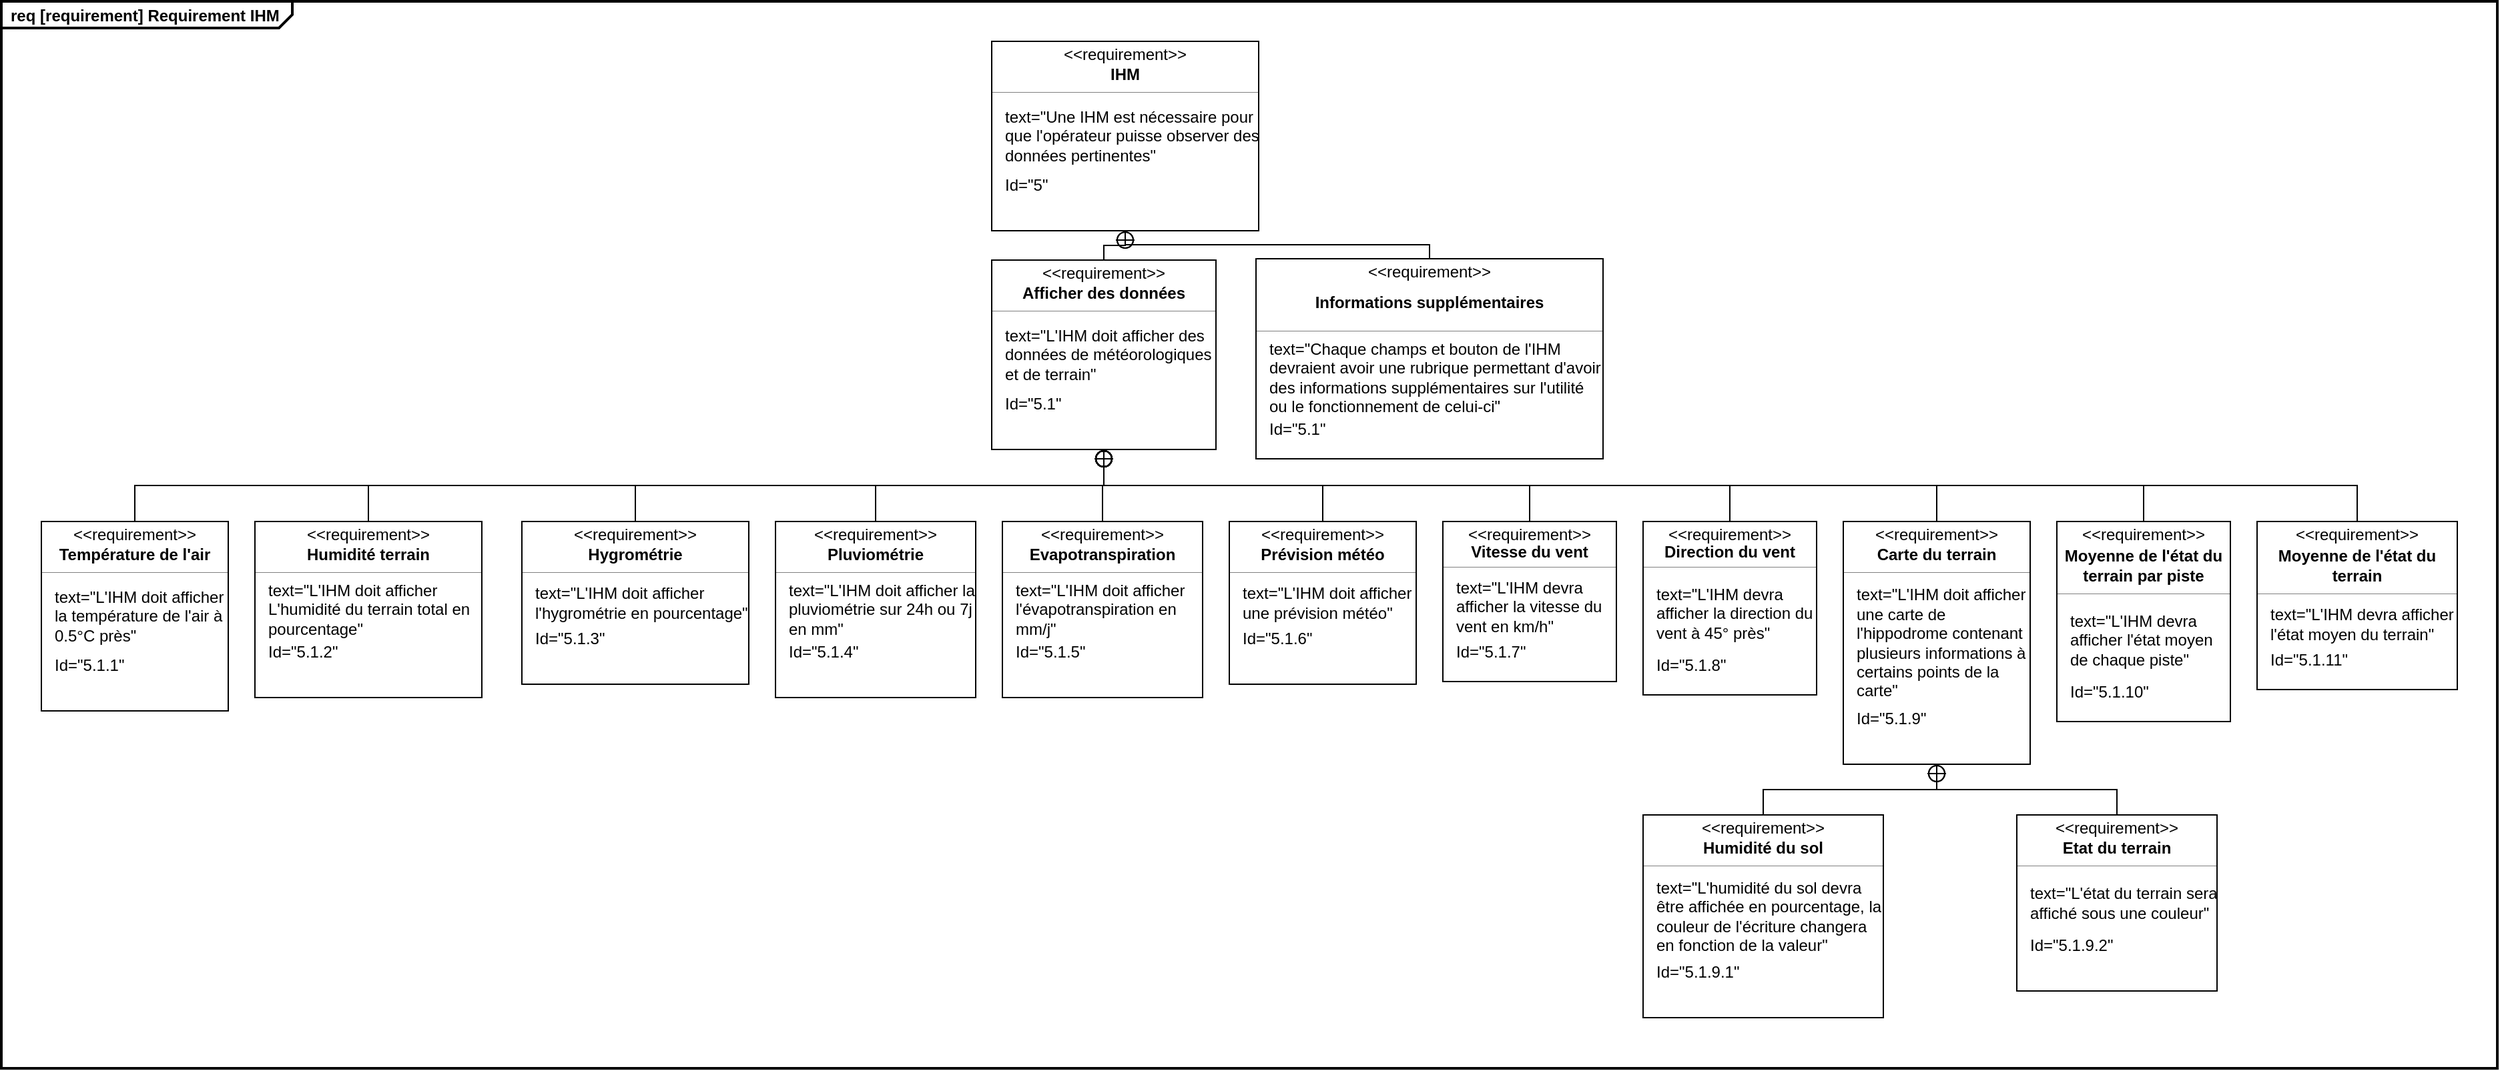 <mxfile version="26.0.16">
  <diagram name="Page-1" id="i5tifkxqL2qFLtLCvqDo">
    <mxGraphModel dx="3121" dy="1020" grid="1" gridSize="10" guides="1" tooltips="1" connect="1" arrows="1" fold="1" page="1" pageScale="1" pageWidth="827" pageHeight="1169" math="0" shadow="0">
      <root>
        <mxCell id="0" />
        <mxCell id="1" parent="0" />
        <mxCell id="hqUX3ECjdQeUj9T4MXPY-1" value="&lt;p style=&quot;margin:0px;margin-top:4px;margin-left:7px;text-align:left;&quot;&gt;&lt;span&gt;req&lt;/span&gt;&amp;nbsp;[requirement] Requirement IHM&lt;/p&gt;" style="html=1;shape=mxgraph.sysml.package;overflow=fill;labelX=218.33;strokeWidth=2;align=center;fontStyle=1" parent="1" vertex="1">
          <mxGeometry x="-490" y="320" width="1870" height="800" as="geometry" />
        </mxCell>
        <mxCell id="hqUX3ECjdQeUj9T4MXPY-2" value="" style="fontStyle=1;align=center;verticalAlign=middle;childLayout=stackLayout;horizontal=1;horizontalStack=0;resizeParent=1;resizeParentMax=0;resizeLast=0;marginBottom=0;" parent="1" vertex="1">
          <mxGeometry x="252" y="350" width="200" height="142" as="geometry" />
        </mxCell>
        <mxCell id="hqUX3ECjdQeUj9T4MXPY-3" value="&amp;lt;&amp;lt;requirement&amp;gt;&amp;gt;" style="html=1;align=center;spacing=0;verticalAlign=middle;strokeColor=none;fillColor=none;whiteSpace=wrap;spacingTop=3;" parent="hqUX3ECjdQeUj9T4MXPY-2" vertex="1">
          <mxGeometry width="200" height="16" as="geometry" />
        </mxCell>
        <mxCell id="hqUX3ECjdQeUj9T4MXPY-4" value="IHM" style="html=1;align=center;spacing=0;verticalAlign=middle;strokeColor=none;fillColor=none;whiteSpace=wrap;fontStyle=1" parent="hqUX3ECjdQeUj9T4MXPY-2" vertex="1">
          <mxGeometry y="16" width="200" height="18" as="geometry" />
        </mxCell>
        <mxCell id="hqUX3ECjdQeUj9T4MXPY-5" value="" style="line;strokeWidth=0.25;fillColor=none;align=left;verticalAlign=middle;spacingTop=-1;spacingLeft=3;spacingRight=3;rotatable=0;labelPosition=right;points=[];portConstraint=eastwest;" parent="hqUX3ECjdQeUj9T4MXPY-2" vertex="1">
          <mxGeometry y="34" width="200" height="8" as="geometry" />
        </mxCell>
        <mxCell id="hqUX3ECjdQeUj9T4MXPY-6" value="text=&quot;Une IHM est nécessaire pour que l&#39;opérateur puisse observer des données pertinentes&quot;" style="html=1;align=left;spacing=0;verticalAlign=middle;strokeColor=none;fillColor=none;whiteSpace=wrap;spacingLeft=10;" parent="hqUX3ECjdQeUj9T4MXPY-2" vertex="1">
          <mxGeometry y="42" width="200" height="58" as="geometry" />
        </mxCell>
        <mxCell id="hqUX3ECjdQeUj9T4MXPY-7" value="Id=&quot;5&quot;" style="html=1;align=left;spacing=0;verticalAlign=middle;strokeColor=none;fillColor=none;whiteSpace=wrap;spacingLeft=10;" parent="hqUX3ECjdQeUj9T4MXPY-2" vertex="1">
          <mxGeometry y="100" width="200" height="16" as="geometry" />
        </mxCell>
        <mxCell id="hqUX3ECjdQeUj9T4MXPY-8" value="" style="html=1;align=center;spacing=0;verticalAlign=middle;strokeColor=none;fillColor=none;whiteSpace=wrap;" parent="hqUX3ECjdQeUj9T4MXPY-2" vertex="1">
          <mxGeometry y="116" width="200" height="26" as="geometry" />
        </mxCell>
        <mxCell id="hqUX3ECjdQeUj9T4MXPY-10" value="" style="fontStyle=1;align=center;verticalAlign=middle;childLayout=stackLayout;horizontal=1;horizontalStack=0;resizeParent=1;resizeParentMax=0;resizeLast=0;marginBottom=0;" parent="1" vertex="1">
          <mxGeometry x="252" y="514" width="168" height="142" as="geometry" />
        </mxCell>
        <mxCell id="hqUX3ECjdQeUj9T4MXPY-11" value="&amp;lt;&amp;lt;requirement&amp;gt;&amp;gt;" style="html=1;align=center;spacing=0;verticalAlign=middle;strokeColor=none;fillColor=none;whiteSpace=wrap;spacingTop=3;" parent="hqUX3ECjdQeUj9T4MXPY-10" vertex="1">
          <mxGeometry width="168" height="16" as="geometry" />
        </mxCell>
        <mxCell id="hqUX3ECjdQeUj9T4MXPY-12" value="Afficher des données" style="html=1;align=center;spacing=0;verticalAlign=middle;strokeColor=none;fillColor=none;whiteSpace=wrap;fontStyle=1" parent="hqUX3ECjdQeUj9T4MXPY-10" vertex="1">
          <mxGeometry y="16" width="168" height="18" as="geometry" />
        </mxCell>
        <mxCell id="hqUX3ECjdQeUj9T4MXPY-13" value="" style="line;strokeWidth=0.25;fillColor=none;align=left;verticalAlign=middle;spacingTop=-1;spacingLeft=3;spacingRight=3;rotatable=0;labelPosition=right;points=[];portConstraint=eastwest;" parent="hqUX3ECjdQeUj9T4MXPY-10" vertex="1">
          <mxGeometry y="34" width="168" height="8" as="geometry" />
        </mxCell>
        <mxCell id="hqUX3ECjdQeUj9T4MXPY-14" value="text=&quot;L&#39;IHM doit afficher des données de météorologiques et de terrain&quot;" style="html=1;align=left;spacing=0;verticalAlign=middle;strokeColor=none;fillColor=none;whiteSpace=wrap;spacingLeft=10;" parent="hqUX3ECjdQeUj9T4MXPY-10" vertex="1">
          <mxGeometry y="42" width="168" height="58" as="geometry" />
        </mxCell>
        <mxCell id="hqUX3ECjdQeUj9T4MXPY-15" value="Id=&quot;5.1&quot;" style="html=1;align=left;spacing=0;verticalAlign=middle;strokeColor=none;fillColor=none;whiteSpace=wrap;spacingLeft=10;" parent="hqUX3ECjdQeUj9T4MXPY-10" vertex="1">
          <mxGeometry y="100" width="168" height="16" as="geometry" />
        </mxCell>
        <mxCell id="hqUX3ECjdQeUj9T4MXPY-16" value="" style="html=1;align=center;spacing=0;verticalAlign=middle;strokeColor=none;fillColor=none;whiteSpace=wrap;" parent="hqUX3ECjdQeUj9T4MXPY-10" vertex="1">
          <mxGeometry y="116" width="168" height="26" as="geometry" />
        </mxCell>
        <mxCell id="hqUX3ECjdQeUj9T4MXPY-18" value="" style="fontStyle=1;align=center;verticalAlign=middle;childLayout=stackLayout;horizontal=1;horizontalStack=0;resizeParent=1;resizeParentMax=0;resizeLast=0;marginBottom=0;" parent="1" vertex="1">
          <mxGeometry x="-460" y="710" width="140" height="142" as="geometry" />
        </mxCell>
        <mxCell id="hqUX3ECjdQeUj9T4MXPY-19" value="&amp;lt;&amp;lt;requirement&amp;gt;&amp;gt;" style="html=1;align=center;spacing=0;verticalAlign=middle;strokeColor=none;fillColor=none;whiteSpace=wrap;spacingTop=3;" parent="hqUX3ECjdQeUj9T4MXPY-18" vertex="1">
          <mxGeometry width="140" height="16" as="geometry" />
        </mxCell>
        <mxCell id="hqUX3ECjdQeUj9T4MXPY-20" value="Température de l&#39;air" style="html=1;align=center;spacing=0;verticalAlign=middle;strokeColor=none;fillColor=none;whiteSpace=wrap;fontStyle=1" parent="hqUX3ECjdQeUj9T4MXPY-18" vertex="1">
          <mxGeometry y="16" width="140" height="18" as="geometry" />
        </mxCell>
        <mxCell id="hqUX3ECjdQeUj9T4MXPY-21" value="" style="line;strokeWidth=0.25;fillColor=none;align=left;verticalAlign=middle;spacingTop=-1;spacingLeft=3;spacingRight=3;rotatable=0;labelPosition=right;points=[];portConstraint=eastwest;" parent="hqUX3ECjdQeUj9T4MXPY-18" vertex="1">
          <mxGeometry y="34" width="140" height="8" as="geometry" />
        </mxCell>
        <mxCell id="hqUX3ECjdQeUj9T4MXPY-22" value="text=&quot;L&#39;IHM doit afficher la température de l&#39;air à 0.5°C près&quot;" style="html=1;align=left;spacing=0;verticalAlign=middle;strokeColor=none;fillColor=none;whiteSpace=wrap;spacingLeft=10;" parent="hqUX3ECjdQeUj9T4MXPY-18" vertex="1">
          <mxGeometry y="42" width="140" height="58" as="geometry" />
        </mxCell>
        <mxCell id="hqUX3ECjdQeUj9T4MXPY-23" value="Id=&quot;5.1.1&quot;" style="html=1;align=left;spacing=0;verticalAlign=middle;strokeColor=none;fillColor=none;whiteSpace=wrap;spacingLeft=10;" parent="hqUX3ECjdQeUj9T4MXPY-18" vertex="1">
          <mxGeometry y="100" width="140" height="16" as="geometry" />
        </mxCell>
        <mxCell id="hqUX3ECjdQeUj9T4MXPY-24" value="" style="html=1;align=center;spacing=0;verticalAlign=middle;strokeColor=none;fillColor=none;whiteSpace=wrap;" parent="hqUX3ECjdQeUj9T4MXPY-18" vertex="1">
          <mxGeometry y="116" width="140" height="26" as="geometry" />
        </mxCell>
        <mxCell id="hqUX3ECjdQeUj9T4MXPY-32" value="" style="fontStyle=1;align=center;verticalAlign=middle;childLayout=stackLayout;horizontal=1;horizontalStack=0;resizeParent=1;resizeParentMax=0;resizeLast=0;marginBottom=0;" parent="1" vertex="1">
          <mxGeometry x="-100" y="710" width="170" height="122" as="geometry" />
        </mxCell>
        <mxCell id="hqUX3ECjdQeUj9T4MXPY-33" value="&amp;lt;&amp;lt;requirement&amp;gt;&amp;gt;" style="html=1;align=center;spacing=0;verticalAlign=middle;strokeColor=none;fillColor=none;whiteSpace=wrap;spacingTop=3;" parent="hqUX3ECjdQeUj9T4MXPY-32" vertex="1">
          <mxGeometry width="170" height="16" as="geometry" />
        </mxCell>
        <mxCell id="hqUX3ECjdQeUj9T4MXPY-34" value="Hygrométrie" style="html=1;align=center;spacing=0;verticalAlign=middle;strokeColor=none;fillColor=none;whiteSpace=wrap;fontStyle=1" parent="hqUX3ECjdQeUj9T4MXPY-32" vertex="1">
          <mxGeometry y="16" width="170" height="18" as="geometry" />
        </mxCell>
        <mxCell id="hqUX3ECjdQeUj9T4MXPY-35" value="" style="line;strokeWidth=0.25;fillColor=none;align=left;verticalAlign=middle;spacingTop=-1;spacingLeft=3;spacingRight=3;rotatable=0;labelPosition=right;points=[];portConstraint=eastwest;" parent="hqUX3ECjdQeUj9T4MXPY-32" vertex="1">
          <mxGeometry y="34" width="170" height="8" as="geometry" />
        </mxCell>
        <mxCell id="hqUX3ECjdQeUj9T4MXPY-36" value="text=&quot;L&#39;IHM doit afficher l&#39;hygrométrie en pourcentage&quot;" style="html=1;align=left;spacing=0;verticalAlign=middle;strokeColor=none;fillColor=none;whiteSpace=wrap;spacingLeft=10;" parent="hqUX3ECjdQeUj9T4MXPY-32" vertex="1">
          <mxGeometry y="42" width="170" height="38" as="geometry" />
        </mxCell>
        <mxCell id="hqUX3ECjdQeUj9T4MXPY-37" value="Id=&quot;5.1.3&quot;" style="html=1;align=left;spacing=0;verticalAlign=middle;strokeColor=none;fillColor=none;whiteSpace=wrap;spacingLeft=10;" parent="hqUX3ECjdQeUj9T4MXPY-32" vertex="1">
          <mxGeometry y="80" width="170" height="16" as="geometry" />
        </mxCell>
        <mxCell id="hqUX3ECjdQeUj9T4MXPY-38" value="" style="html=1;align=center;spacing=0;verticalAlign=middle;strokeColor=none;fillColor=none;whiteSpace=wrap;" parent="hqUX3ECjdQeUj9T4MXPY-32" vertex="1">
          <mxGeometry y="96" width="170" height="26" as="geometry" />
        </mxCell>
        <mxCell id="hqUX3ECjdQeUj9T4MXPY-39" value="" style="fontStyle=1;align=center;verticalAlign=middle;childLayout=stackLayout;horizontal=1;horizontalStack=0;resizeParent=1;resizeParentMax=0;resizeLast=0;marginBottom=0;" parent="1" vertex="1">
          <mxGeometry x="90" y="710" width="150" height="132" as="geometry" />
        </mxCell>
        <mxCell id="hqUX3ECjdQeUj9T4MXPY-40" value="&amp;lt;&amp;lt;requirement&amp;gt;&amp;gt;" style="html=1;align=center;spacing=0;verticalAlign=middle;strokeColor=none;fillColor=none;whiteSpace=wrap;spacingTop=3;" parent="hqUX3ECjdQeUj9T4MXPY-39" vertex="1">
          <mxGeometry width="150" height="16" as="geometry" />
        </mxCell>
        <mxCell id="hqUX3ECjdQeUj9T4MXPY-41" value="Pluviométrie" style="html=1;align=center;spacing=0;verticalAlign=middle;strokeColor=none;fillColor=none;whiteSpace=wrap;fontStyle=1" parent="hqUX3ECjdQeUj9T4MXPY-39" vertex="1">
          <mxGeometry y="16" width="150" height="18" as="geometry" />
        </mxCell>
        <mxCell id="hqUX3ECjdQeUj9T4MXPY-42" value="" style="line;strokeWidth=0.25;fillColor=none;align=left;verticalAlign=middle;spacingTop=-1;spacingLeft=3;spacingRight=3;rotatable=0;labelPosition=right;points=[];portConstraint=eastwest;" parent="hqUX3ECjdQeUj9T4MXPY-39" vertex="1">
          <mxGeometry y="34" width="150" height="8" as="geometry" />
        </mxCell>
        <mxCell id="hqUX3ECjdQeUj9T4MXPY-43" value="text=&quot;L&#39;IHM doit afficher la pluviométrie sur 24h ou 7j en mm&quot;" style="html=1;align=left;spacing=0;verticalAlign=middle;strokeColor=none;fillColor=none;whiteSpace=wrap;spacingLeft=10;" parent="hqUX3ECjdQeUj9T4MXPY-39" vertex="1">
          <mxGeometry y="42" width="150" height="48" as="geometry" />
        </mxCell>
        <mxCell id="hqUX3ECjdQeUj9T4MXPY-44" value="Id=&quot;5.1.4&quot;" style="html=1;align=left;spacing=0;verticalAlign=middle;strokeColor=none;fillColor=none;whiteSpace=wrap;spacingLeft=10;" parent="hqUX3ECjdQeUj9T4MXPY-39" vertex="1">
          <mxGeometry y="90" width="150" height="16" as="geometry" />
        </mxCell>
        <mxCell id="hqUX3ECjdQeUj9T4MXPY-45" value="" style="html=1;align=center;spacing=0;verticalAlign=middle;strokeColor=none;fillColor=none;whiteSpace=wrap;" parent="hqUX3ECjdQeUj9T4MXPY-39" vertex="1">
          <mxGeometry y="106" width="150" height="26" as="geometry" />
        </mxCell>
        <mxCell id="hqUX3ECjdQeUj9T4MXPY-46" value="" style="fontStyle=1;align=center;verticalAlign=middle;childLayout=stackLayout;horizontal=1;horizontalStack=0;resizeParent=1;resizeParentMax=0;resizeLast=0;marginBottom=0;" parent="1" vertex="1">
          <mxGeometry x="260" y="710" width="150" height="132" as="geometry" />
        </mxCell>
        <mxCell id="hqUX3ECjdQeUj9T4MXPY-47" value="&amp;lt;&amp;lt;requirement&amp;gt;&amp;gt;" style="html=1;align=center;spacing=0;verticalAlign=middle;strokeColor=none;fillColor=none;whiteSpace=wrap;spacingTop=3;" parent="hqUX3ECjdQeUj9T4MXPY-46" vertex="1">
          <mxGeometry width="150" height="16" as="geometry" />
        </mxCell>
        <mxCell id="hqUX3ECjdQeUj9T4MXPY-48" value="Evapotranspiration" style="html=1;align=center;spacing=0;verticalAlign=middle;strokeColor=none;fillColor=none;whiteSpace=wrap;fontStyle=1" parent="hqUX3ECjdQeUj9T4MXPY-46" vertex="1">
          <mxGeometry y="16" width="150" height="18" as="geometry" />
        </mxCell>
        <mxCell id="hqUX3ECjdQeUj9T4MXPY-49" value="" style="line;strokeWidth=0.25;fillColor=none;align=left;verticalAlign=middle;spacingTop=-1;spacingLeft=3;spacingRight=3;rotatable=0;labelPosition=right;points=[];portConstraint=eastwest;" parent="hqUX3ECjdQeUj9T4MXPY-46" vertex="1">
          <mxGeometry y="34" width="150" height="8" as="geometry" />
        </mxCell>
        <mxCell id="hqUX3ECjdQeUj9T4MXPY-50" value="text=&quot;L&#39;IHM doit afficher l&#39;évapotranspiration en mm/j&quot;" style="html=1;align=left;spacing=0;verticalAlign=middle;strokeColor=none;fillColor=none;whiteSpace=wrap;spacingLeft=10;" parent="hqUX3ECjdQeUj9T4MXPY-46" vertex="1">
          <mxGeometry y="42" width="150" height="48" as="geometry" />
        </mxCell>
        <mxCell id="hqUX3ECjdQeUj9T4MXPY-51" value="Id=&quot;5.1.5&quot;" style="html=1;align=left;spacing=0;verticalAlign=middle;strokeColor=none;fillColor=none;whiteSpace=wrap;spacingLeft=10;" parent="hqUX3ECjdQeUj9T4MXPY-46" vertex="1">
          <mxGeometry y="90" width="150" height="16" as="geometry" />
        </mxCell>
        <mxCell id="hqUX3ECjdQeUj9T4MXPY-52" value="" style="html=1;align=center;spacing=0;verticalAlign=middle;strokeColor=none;fillColor=none;whiteSpace=wrap;" parent="hqUX3ECjdQeUj9T4MXPY-46" vertex="1">
          <mxGeometry y="106" width="150" height="26" as="geometry" />
        </mxCell>
        <mxCell id="hqUX3ECjdQeUj9T4MXPY-53" value="" style="fontStyle=1;align=center;verticalAlign=middle;childLayout=stackLayout;horizontal=1;horizontalStack=0;resizeParent=1;resizeParentMax=0;resizeLast=0;marginBottom=0;" parent="1" vertex="1">
          <mxGeometry x="-300" y="710" width="170" height="132" as="geometry" />
        </mxCell>
        <mxCell id="hqUX3ECjdQeUj9T4MXPY-54" value="&amp;lt;&amp;lt;requirement&amp;gt;&amp;gt;" style="html=1;align=center;spacing=0;verticalAlign=middle;strokeColor=none;fillColor=none;whiteSpace=wrap;spacingTop=3;" parent="hqUX3ECjdQeUj9T4MXPY-53" vertex="1">
          <mxGeometry width="170" height="16" as="geometry" />
        </mxCell>
        <mxCell id="hqUX3ECjdQeUj9T4MXPY-55" value="Humidité terrain" style="html=1;align=center;spacing=0;verticalAlign=middle;strokeColor=none;fillColor=none;whiteSpace=wrap;fontStyle=1" parent="hqUX3ECjdQeUj9T4MXPY-53" vertex="1">
          <mxGeometry y="16" width="170" height="18" as="geometry" />
        </mxCell>
        <mxCell id="hqUX3ECjdQeUj9T4MXPY-56" value="" style="line;strokeWidth=0.25;fillColor=none;align=left;verticalAlign=middle;spacingTop=-1;spacingLeft=3;spacingRight=3;rotatable=0;labelPosition=right;points=[];portConstraint=eastwest;" parent="hqUX3ECjdQeUj9T4MXPY-53" vertex="1">
          <mxGeometry y="34" width="170" height="8" as="geometry" />
        </mxCell>
        <mxCell id="hqUX3ECjdQeUj9T4MXPY-57" value="text=&quot;L&#39;IHM doit afficher L&#39;humidité du terrain total en pourcentage&quot;" style="html=1;align=left;spacing=0;verticalAlign=middle;strokeColor=none;fillColor=none;whiteSpace=wrap;spacingLeft=10;" parent="hqUX3ECjdQeUj9T4MXPY-53" vertex="1">
          <mxGeometry y="42" width="170" height="48" as="geometry" />
        </mxCell>
        <mxCell id="hqUX3ECjdQeUj9T4MXPY-58" value="Id=&quot;5.1.2&quot;" style="html=1;align=left;spacing=0;verticalAlign=middle;strokeColor=none;fillColor=none;whiteSpace=wrap;spacingLeft=10;" parent="hqUX3ECjdQeUj9T4MXPY-53" vertex="1">
          <mxGeometry y="90" width="170" height="16" as="geometry" />
        </mxCell>
        <mxCell id="hqUX3ECjdQeUj9T4MXPY-59" value="" style="html=1;align=center;spacing=0;verticalAlign=middle;strokeColor=none;fillColor=none;whiteSpace=wrap;" parent="hqUX3ECjdQeUj9T4MXPY-53" vertex="1">
          <mxGeometry y="106" width="170" height="26" as="geometry" />
        </mxCell>
        <mxCell id="hqUX3ECjdQeUj9T4MXPY-60" value="" style="fontStyle=1;align=center;verticalAlign=middle;childLayout=stackLayout;horizontal=1;horizontalStack=0;resizeParent=1;resizeParentMax=0;resizeLast=0;marginBottom=0;" parent="1" vertex="1">
          <mxGeometry x="430" y="710" width="140" height="122" as="geometry" />
        </mxCell>
        <mxCell id="hqUX3ECjdQeUj9T4MXPY-61" value="&amp;lt;&amp;lt;requirement&amp;gt;&amp;gt;" style="html=1;align=center;spacing=0;verticalAlign=middle;strokeColor=none;fillColor=none;whiteSpace=wrap;spacingTop=3;" parent="hqUX3ECjdQeUj9T4MXPY-60" vertex="1">
          <mxGeometry width="140" height="16" as="geometry" />
        </mxCell>
        <mxCell id="hqUX3ECjdQeUj9T4MXPY-62" value="Prévision météo" style="html=1;align=center;spacing=0;verticalAlign=middle;strokeColor=none;fillColor=none;whiteSpace=wrap;fontStyle=1" parent="hqUX3ECjdQeUj9T4MXPY-60" vertex="1">
          <mxGeometry y="16" width="140" height="18" as="geometry" />
        </mxCell>
        <mxCell id="hqUX3ECjdQeUj9T4MXPY-63" value="" style="line;strokeWidth=0.25;fillColor=none;align=left;verticalAlign=middle;spacingTop=-1;spacingLeft=3;spacingRight=3;rotatable=0;labelPosition=right;points=[];portConstraint=eastwest;" parent="hqUX3ECjdQeUj9T4MXPY-60" vertex="1">
          <mxGeometry y="34" width="140" height="8" as="geometry" />
        </mxCell>
        <mxCell id="hqUX3ECjdQeUj9T4MXPY-64" value="text=&quot;L&#39;IHM doit afficher une prévision météo&quot;" style="html=1;align=left;spacing=0;verticalAlign=middle;strokeColor=none;fillColor=none;whiteSpace=wrap;spacingLeft=10;" parent="hqUX3ECjdQeUj9T4MXPY-60" vertex="1">
          <mxGeometry y="42" width="140" height="38" as="geometry" />
        </mxCell>
        <mxCell id="hqUX3ECjdQeUj9T4MXPY-65" value="Id=&quot;5.1.6&quot;" style="html=1;align=left;spacing=0;verticalAlign=middle;strokeColor=none;fillColor=none;whiteSpace=wrap;spacingLeft=10;" parent="hqUX3ECjdQeUj9T4MXPY-60" vertex="1">
          <mxGeometry y="80" width="140" height="16" as="geometry" />
        </mxCell>
        <mxCell id="hqUX3ECjdQeUj9T4MXPY-66" value="" style="html=1;align=center;spacing=0;verticalAlign=middle;strokeColor=none;fillColor=none;whiteSpace=wrap;" parent="hqUX3ECjdQeUj9T4MXPY-60" vertex="1">
          <mxGeometry y="96" width="140" height="26" as="geometry" />
        </mxCell>
        <mxCell id="hqUX3ECjdQeUj9T4MXPY-67" value="" style="fontStyle=1;align=center;verticalAlign=middle;childLayout=stackLayout;horizontal=1;horizontalStack=0;resizeParent=1;resizeParentMax=0;resizeLast=0;marginBottom=0;" parent="1" vertex="1">
          <mxGeometry x="890" y="710" width="140" height="182" as="geometry" />
        </mxCell>
        <mxCell id="hqUX3ECjdQeUj9T4MXPY-68" value="&amp;lt;&amp;lt;requirement&amp;gt;&amp;gt;" style="html=1;align=center;spacing=0;verticalAlign=middle;strokeColor=none;fillColor=none;whiteSpace=wrap;spacingTop=3;" parent="hqUX3ECjdQeUj9T4MXPY-67" vertex="1">
          <mxGeometry width="140" height="16" as="geometry" />
        </mxCell>
        <mxCell id="hqUX3ECjdQeUj9T4MXPY-69" value="Carte du terrain" style="html=1;align=center;spacing=0;verticalAlign=middle;strokeColor=none;fillColor=none;whiteSpace=wrap;fontStyle=1" parent="hqUX3ECjdQeUj9T4MXPY-67" vertex="1">
          <mxGeometry y="16" width="140" height="18" as="geometry" />
        </mxCell>
        <mxCell id="hqUX3ECjdQeUj9T4MXPY-70" value="" style="line;strokeWidth=0.25;fillColor=none;align=left;verticalAlign=middle;spacingTop=-1;spacingLeft=3;spacingRight=3;rotatable=0;labelPosition=right;points=[];portConstraint=eastwest;" parent="hqUX3ECjdQeUj9T4MXPY-67" vertex="1">
          <mxGeometry y="34" width="140" height="8" as="geometry" />
        </mxCell>
        <mxCell id="hqUX3ECjdQeUj9T4MXPY-71" value="text=&quot;L&#39;IHM doit afficher une carte de l&#39;hippodrome contenant plusieurs informations à certains points de la carte&quot;" style="html=1;align=left;spacing=0;verticalAlign=middle;strokeColor=none;fillColor=none;whiteSpace=wrap;spacingLeft=10;" parent="hqUX3ECjdQeUj9T4MXPY-67" vertex="1">
          <mxGeometry y="42" width="140" height="98" as="geometry" />
        </mxCell>
        <mxCell id="hqUX3ECjdQeUj9T4MXPY-72" value="Id=&quot;5.1.9&quot;" style="html=1;align=left;spacing=0;verticalAlign=middle;strokeColor=none;fillColor=none;whiteSpace=wrap;spacingLeft=10;" parent="hqUX3ECjdQeUj9T4MXPY-67" vertex="1">
          <mxGeometry y="140" width="140" height="16" as="geometry" />
        </mxCell>
        <mxCell id="hqUX3ECjdQeUj9T4MXPY-73" value="" style="html=1;align=center;spacing=0;verticalAlign=middle;strokeColor=none;fillColor=none;whiteSpace=wrap;" parent="hqUX3ECjdQeUj9T4MXPY-67" vertex="1">
          <mxGeometry y="156" width="140" height="26" as="geometry" />
        </mxCell>
        <mxCell id="hqUX3ECjdQeUj9T4MXPY-74" value="" style="fontStyle=1;align=center;verticalAlign=middle;childLayout=stackLayout;horizontal=1;horizontalStack=0;resizeParent=1;resizeParentMax=0;resizeLast=0;marginBottom=0;" parent="1" vertex="1">
          <mxGeometry x="740" y="930" width="180" height="152" as="geometry" />
        </mxCell>
        <mxCell id="hqUX3ECjdQeUj9T4MXPY-75" value="&amp;lt;&amp;lt;requirement&amp;gt;&amp;gt;" style="html=1;align=center;spacing=0;verticalAlign=middle;strokeColor=none;fillColor=none;whiteSpace=wrap;spacingTop=3;" parent="hqUX3ECjdQeUj9T4MXPY-74" vertex="1">
          <mxGeometry width="180" height="16" as="geometry" />
        </mxCell>
        <mxCell id="hqUX3ECjdQeUj9T4MXPY-76" value="Humidité du sol" style="html=1;align=center;spacing=0;verticalAlign=middle;strokeColor=none;fillColor=none;whiteSpace=wrap;fontStyle=1" parent="hqUX3ECjdQeUj9T4MXPY-74" vertex="1">
          <mxGeometry y="16" width="180" height="18" as="geometry" />
        </mxCell>
        <mxCell id="hqUX3ECjdQeUj9T4MXPY-77" value="" style="line;strokeWidth=0.25;fillColor=none;align=left;verticalAlign=middle;spacingTop=-1;spacingLeft=3;spacingRight=3;rotatable=0;labelPosition=right;points=[];portConstraint=eastwest;" parent="hqUX3ECjdQeUj9T4MXPY-74" vertex="1">
          <mxGeometry y="34" width="180" height="8" as="geometry" />
        </mxCell>
        <mxCell id="hqUX3ECjdQeUj9T4MXPY-78" value="text=&quot;L&#39;humidité du sol devra être affichée en pourcentage, la couleur de l&#39;écriture changera en fonction de la valeur&quot;" style="html=1;align=left;spacing=0;verticalAlign=middle;strokeColor=none;fillColor=none;whiteSpace=wrap;spacingLeft=10;" parent="hqUX3ECjdQeUj9T4MXPY-74" vertex="1">
          <mxGeometry y="42" width="180" height="68" as="geometry" />
        </mxCell>
        <mxCell id="hqUX3ECjdQeUj9T4MXPY-79" value="Id=&quot;5.1.9.1&quot;" style="html=1;align=left;spacing=0;verticalAlign=middle;strokeColor=none;fillColor=none;whiteSpace=wrap;spacingLeft=10;" parent="hqUX3ECjdQeUj9T4MXPY-74" vertex="1">
          <mxGeometry y="110" width="180" height="16" as="geometry" />
        </mxCell>
        <mxCell id="hqUX3ECjdQeUj9T4MXPY-80" value="" style="html=1;align=center;spacing=0;verticalAlign=middle;strokeColor=none;fillColor=none;whiteSpace=wrap;" parent="hqUX3ECjdQeUj9T4MXPY-74" vertex="1">
          <mxGeometry y="126" width="180" height="26" as="geometry" />
        </mxCell>
        <mxCell id="hqUX3ECjdQeUj9T4MXPY-81" value="" style="fontStyle=1;align=center;verticalAlign=middle;childLayout=stackLayout;horizontal=1;horizontalStack=0;resizeParent=1;resizeParentMax=0;resizeLast=0;marginBottom=0;" parent="1" vertex="1">
          <mxGeometry x="1020" y="930" width="150" height="132" as="geometry" />
        </mxCell>
        <mxCell id="hqUX3ECjdQeUj9T4MXPY-82" value="&amp;lt;&amp;lt;requirement&amp;gt;&amp;gt;" style="html=1;align=center;spacing=0;verticalAlign=middle;strokeColor=none;fillColor=none;whiteSpace=wrap;spacingTop=3;" parent="hqUX3ECjdQeUj9T4MXPY-81" vertex="1">
          <mxGeometry width="150" height="16" as="geometry" />
        </mxCell>
        <mxCell id="hqUX3ECjdQeUj9T4MXPY-83" value="Etat du terrain" style="html=1;align=center;spacing=0;verticalAlign=middle;strokeColor=none;fillColor=none;whiteSpace=wrap;fontStyle=1" parent="hqUX3ECjdQeUj9T4MXPY-81" vertex="1">
          <mxGeometry y="16" width="150" height="18" as="geometry" />
        </mxCell>
        <mxCell id="hqUX3ECjdQeUj9T4MXPY-84" value="" style="line;strokeWidth=0.25;fillColor=none;align=left;verticalAlign=middle;spacingTop=-1;spacingLeft=3;spacingRight=3;rotatable=0;labelPosition=right;points=[];portConstraint=eastwest;" parent="hqUX3ECjdQeUj9T4MXPY-81" vertex="1">
          <mxGeometry y="34" width="150" height="8" as="geometry" />
        </mxCell>
        <mxCell id="hqUX3ECjdQeUj9T4MXPY-85" value="text=&quot;L&#39;état du terrain sera affiché sous une couleur&quot;" style="html=1;align=left;spacing=0;verticalAlign=middle;strokeColor=none;fillColor=none;whiteSpace=wrap;spacingLeft=10;" parent="hqUX3ECjdQeUj9T4MXPY-81" vertex="1">
          <mxGeometry y="42" width="150" height="48" as="geometry" />
        </mxCell>
        <mxCell id="hqUX3ECjdQeUj9T4MXPY-86" value="Id=&quot;5.1.9.2&quot;" style="html=1;align=left;spacing=0;verticalAlign=middle;strokeColor=none;fillColor=none;whiteSpace=wrap;spacingLeft=10;" parent="hqUX3ECjdQeUj9T4MXPY-81" vertex="1">
          <mxGeometry y="90" width="150" height="16" as="geometry" />
        </mxCell>
        <mxCell id="hqUX3ECjdQeUj9T4MXPY-87" value="" style="html=1;align=center;spacing=0;verticalAlign=middle;strokeColor=none;fillColor=none;whiteSpace=wrap;" parent="hqUX3ECjdQeUj9T4MXPY-81" vertex="1">
          <mxGeometry y="106" width="150" height="26" as="geometry" />
        </mxCell>
        <mxCell id="hqUX3ECjdQeUj9T4MXPY-88" value="" style="fontStyle=1;align=center;verticalAlign=middle;childLayout=stackLayout;horizontal=1;horizontalStack=0;resizeParent=1;resizeParentMax=0;resizeLast=0;marginBottom=0;" parent="1" vertex="1">
          <mxGeometry x="1200" y="710" width="150" height="126" as="geometry" />
        </mxCell>
        <mxCell id="hqUX3ECjdQeUj9T4MXPY-89" value="&amp;lt;&amp;lt;requirement&amp;gt;&amp;gt;" style="html=1;align=center;spacing=0;verticalAlign=middle;strokeColor=none;fillColor=none;whiteSpace=wrap;spacingTop=3;" parent="hqUX3ECjdQeUj9T4MXPY-88" vertex="1">
          <mxGeometry width="150" height="16" as="geometry" />
        </mxCell>
        <mxCell id="hqUX3ECjdQeUj9T4MXPY-90" value="Moyenne de l&#39;état du terrain" style="html=1;align=center;spacing=0;verticalAlign=middle;strokeColor=none;fillColor=none;whiteSpace=wrap;fontStyle=1" parent="hqUX3ECjdQeUj9T4MXPY-88" vertex="1">
          <mxGeometry y="16" width="150" height="34" as="geometry" />
        </mxCell>
        <mxCell id="hqUX3ECjdQeUj9T4MXPY-91" value="" style="line;strokeWidth=0.25;fillColor=none;align=left;verticalAlign=middle;spacingTop=-1;spacingLeft=3;spacingRight=3;rotatable=0;labelPosition=right;points=[];portConstraint=eastwest;" parent="hqUX3ECjdQeUj9T4MXPY-88" vertex="1">
          <mxGeometry y="50" width="150" height="8" as="geometry" />
        </mxCell>
        <mxCell id="hqUX3ECjdQeUj9T4MXPY-92" value="text=&quot;L&#39;IHM devra afficher l&#39;état moyen du terrain&quot;" style="html=1;align=left;spacing=0;verticalAlign=middle;strokeColor=none;fillColor=none;whiteSpace=wrap;spacingLeft=10;" parent="hqUX3ECjdQeUj9T4MXPY-88" vertex="1">
          <mxGeometry y="58" width="150" height="38" as="geometry" />
        </mxCell>
        <mxCell id="hqUX3ECjdQeUj9T4MXPY-93" value="Id=&quot;5.1.11&quot;" style="html=1;align=left;spacing=0;verticalAlign=middle;strokeColor=none;fillColor=none;whiteSpace=wrap;spacingLeft=10;" parent="hqUX3ECjdQeUj9T4MXPY-88" vertex="1">
          <mxGeometry y="96" width="150" height="16" as="geometry" />
        </mxCell>
        <mxCell id="hqUX3ECjdQeUj9T4MXPY-94" value="" style="html=1;align=center;spacing=0;verticalAlign=middle;strokeColor=none;fillColor=none;whiteSpace=wrap;" parent="hqUX3ECjdQeUj9T4MXPY-88" vertex="1">
          <mxGeometry y="112" width="150" height="14" as="geometry" />
        </mxCell>
        <mxCell id="hqUX3ECjdQeUj9T4MXPY-95" value="" style="fontStyle=1;align=center;verticalAlign=middle;childLayout=stackLayout;horizontal=1;horizontalStack=0;resizeParent=1;resizeParentMax=0;resizeLast=0;marginBottom=0;" parent="1" vertex="1">
          <mxGeometry x="1050" y="710" width="130" height="150" as="geometry" />
        </mxCell>
        <mxCell id="hqUX3ECjdQeUj9T4MXPY-96" value="&amp;lt;&amp;lt;requirement&amp;gt;&amp;gt;" style="html=1;align=center;spacing=0;verticalAlign=middle;strokeColor=none;fillColor=none;whiteSpace=wrap;spacingTop=3;" parent="hqUX3ECjdQeUj9T4MXPY-95" vertex="1">
          <mxGeometry width="130" height="16" as="geometry" />
        </mxCell>
        <mxCell id="hqUX3ECjdQeUj9T4MXPY-97" value="Moyenne de l&#39;état du terrain par piste" style="html=1;align=center;spacing=0;verticalAlign=middle;strokeColor=none;fillColor=none;whiteSpace=wrap;fontStyle=1" parent="hqUX3ECjdQeUj9T4MXPY-95" vertex="1">
          <mxGeometry y="16" width="130" height="34" as="geometry" />
        </mxCell>
        <mxCell id="hqUX3ECjdQeUj9T4MXPY-98" value="" style="line;strokeWidth=0.25;fillColor=none;align=left;verticalAlign=middle;spacingTop=-1;spacingLeft=3;spacingRight=3;rotatable=0;labelPosition=right;points=[];portConstraint=eastwest;" parent="hqUX3ECjdQeUj9T4MXPY-95" vertex="1">
          <mxGeometry y="50" width="130" height="8" as="geometry" />
        </mxCell>
        <mxCell id="hqUX3ECjdQeUj9T4MXPY-99" value="text=&quot;L&#39;IHM devra afficher l&#39;état moyen de chaque piste&quot;" style="html=1;align=left;spacing=0;verticalAlign=middle;strokeColor=none;fillColor=none;whiteSpace=wrap;spacingLeft=10;" parent="hqUX3ECjdQeUj9T4MXPY-95" vertex="1">
          <mxGeometry y="58" width="130" height="62" as="geometry" />
        </mxCell>
        <mxCell id="hqUX3ECjdQeUj9T4MXPY-100" value="Id=&quot;5.1.10&quot;" style="html=1;align=left;spacing=0;verticalAlign=middle;strokeColor=none;fillColor=none;whiteSpace=wrap;spacingLeft=10;" parent="hqUX3ECjdQeUj9T4MXPY-95" vertex="1">
          <mxGeometry y="120" width="130" height="16" as="geometry" />
        </mxCell>
        <mxCell id="hqUX3ECjdQeUj9T4MXPY-101" value="" style="html=1;align=center;spacing=0;verticalAlign=middle;strokeColor=none;fillColor=none;whiteSpace=wrap;" parent="hqUX3ECjdQeUj9T4MXPY-95" vertex="1">
          <mxGeometry y="136" width="130" height="14" as="geometry" />
        </mxCell>
        <mxCell id="hqUX3ECjdQeUj9T4MXPY-102" value="" style="fontStyle=1;align=center;verticalAlign=middle;childLayout=stackLayout;horizontal=1;horizontalStack=0;resizeParent=1;resizeParentMax=0;resizeLast=0;marginBottom=0;" parent="1" vertex="1">
          <mxGeometry x="590" y="710" width="130" height="120" as="geometry" />
        </mxCell>
        <mxCell id="hqUX3ECjdQeUj9T4MXPY-103" value="&amp;lt;&amp;lt;requirement&amp;gt;&amp;gt;" style="html=1;align=center;spacing=0;verticalAlign=middle;strokeColor=none;fillColor=none;whiteSpace=wrap;spacingTop=3;" parent="hqUX3ECjdQeUj9T4MXPY-102" vertex="1">
          <mxGeometry width="130" height="16" as="geometry" />
        </mxCell>
        <mxCell id="hqUX3ECjdQeUj9T4MXPY-104" value="Vitesse du vent" style="html=1;align=center;spacing=0;verticalAlign=middle;strokeColor=none;fillColor=none;whiteSpace=wrap;fontStyle=1" parent="hqUX3ECjdQeUj9T4MXPY-102" vertex="1">
          <mxGeometry y="16" width="130" height="14" as="geometry" />
        </mxCell>
        <mxCell id="hqUX3ECjdQeUj9T4MXPY-105" value="" style="line;strokeWidth=0.25;fillColor=none;align=left;verticalAlign=middle;spacingTop=-1;spacingLeft=3;spacingRight=3;rotatable=0;labelPosition=right;points=[];portConstraint=eastwest;" parent="hqUX3ECjdQeUj9T4MXPY-102" vertex="1">
          <mxGeometry y="30" width="130" height="8" as="geometry" />
        </mxCell>
        <mxCell id="hqUX3ECjdQeUj9T4MXPY-106" value="text=&quot;L&#39;IHM devra afficher la vitesse du vent en km/h&quot;" style="html=1;align=left;spacing=0;verticalAlign=middle;strokeColor=none;fillColor=none;whiteSpace=wrap;spacingLeft=10;" parent="hqUX3ECjdQeUj9T4MXPY-102" vertex="1">
          <mxGeometry y="38" width="130" height="52" as="geometry" />
        </mxCell>
        <mxCell id="hqUX3ECjdQeUj9T4MXPY-107" value="Id=&quot;5.1.7&quot;" style="html=1;align=left;spacing=0;verticalAlign=middle;strokeColor=none;fillColor=none;whiteSpace=wrap;spacingLeft=10;" parent="hqUX3ECjdQeUj9T4MXPY-102" vertex="1">
          <mxGeometry y="90" width="130" height="16" as="geometry" />
        </mxCell>
        <mxCell id="hqUX3ECjdQeUj9T4MXPY-108" value="" style="html=1;align=center;spacing=0;verticalAlign=middle;strokeColor=none;fillColor=none;whiteSpace=wrap;" parent="hqUX3ECjdQeUj9T4MXPY-102" vertex="1">
          <mxGeometry y="106" width="130" height="14" as="geometry" />
        </mxCell>
        <mxCell id="hqUX3ECjdQeUj9T4MXPY-111" value="" style="fontStyle=1;align=center;verticalAlign=middle;childLayout=stackLayout;horizontal=1;horizontalStack=0;resizeParent=1;resizeParentMax=0;resizeLast=0;marginBottom=0;" parent="1" vertex="1">
          <mxGeometry x="740" y="710" width="130" height="130" as="geometry" />
        </mxCell>
        <mxCell id="hqUX3ECjdQeUj9T4MXPY-112" value="&amp;lt;&amp;lt;requirement&amp;gt;&amp;gt;" style="html=1;align=center;spacing=0;verticalAlign=middle;strokeColor=none;fillColor=none;whiteSpace=wrap;spacingTop=3;" parent="hqUX3ECjdQeUj9T4MXPY-111" vertex="1">
          <mxGeometry width="130" height="16" as="geometry" />
        </mxCell>
        <mxCell id="hqUX3ECjdQeUj9T4MXPY-113" value="Direction du vent" style="html=1;align=center;spacing=0;verticalAlign=middle;strokeColor=none;fillColor=none;whiteSpace=wrap;fontStyle=1" parent="hqUX3ECjdQeUj9T4MXPY-111" vertex="1">
          <mxGeometry y="16" width="130" height="14" as="geometry" />
        </mxCell>
        <mxCell id="hqUX3ECjdQeUj9T4MXPY-114" value="" style="line;strokeWidth=0.25;fillColor=none;align=left;verticalAlign=middle;spacingTop=-1;spacingLeft=3;spacingRight=3;rotatable=0;labelPosition=right;points=[];portConstraint=eastwest;" parent="hqUX3ECjdQeUj9T4MXPY-111" vertex="1">
          <mxGeometry y="30" width="130" height="8" as="geometry" />
        </mxCell>
        <mxCell id="hqUX3ECjdQeUj9T4MXPY-115" value="text=&quot;L&#39;IHM devra afficher la direction du vent à 45° près&quot;" style="html=1;align=left;spacing=0;verticalAlign=middle;strokeColor=none;fillColor=none;whiteSpace=wrap;spacingLeft=10;" parent="hqUX3ECjdQeUj9T4MXPY-111" vertex="1">
          <mxGeometry y="38" width="130" height="62" as="geometry" />
        </mxCell>
        <mxCell id="hqUX3ECjdQeUj9T4MXPY-116" value="Id=&quot;5.1.8&quot;" style="html=1;align=left;spacing=0;verticalAlign=middle;strokeColor=none;fillColor=none;whiteSpace=wrap;spacingLeft=10;" parent="hqUX3ECjdQeUj9T4MXPY-111" vertex="1">
          <mxGeometry y="100" width="130" height="16" as="geometry" />
        </mxCell>
        <mxCell id="hqUX3ECjdQeUj9T4MXPY-117" value="" style="html=1;align=center;spacing=0;verticalAlign=middle;strokeColor=none;fillColor=none;whiteSpace=wrap;" parent="hqUX3ECjdQeUj9T4MXPY-111" vertex="1">
          <mxGeometry y="116" width="130" height="14" as="geometry" />
        </mxCell>
        <mxCell id="hqUX3ECjdQeUj9T4MXPY-118" value="" style="rounded=0;html=1;labelBackgroundColor=none;endArrow=none;edgeStyle=elbowEdgeStyle;elbow=vertical;startArrow=sysMLPackCont;startSize=12;exitX=0.5;exitY=1;exitDx=0;exitDy=0;entryX=0.5;entryY=0;entryDx=0;entryDy=0;" parent="1" source="hqUX3ECjdQeUj9T4MXPY-8" target="hqUX3ECjdQeUj9T4MXPY-11" edge="1">
          <mxGeometry relative="1" as="geometry">
            <mxPoint x="1280" y="632" as="sourcePoint" />
            <mxPoint x="375" y="700" as="targetPoint" />
          </mxGeometry>
        </mxCell>
        <mxCell id="hqUX3ECjdQeUj9T4MXPY-119" value="" style="rounded=0;html=1;labelBackgroundColor=none;endArrow=none;edgeStyle=elbowEdgeStyle;elbow=vertical;startArrow=sysMLPackCont;startSize=12;exitX=0.5;exitY=1;exitDx=0;exitDy=0;entryX=0.5;entryY=0;entryDx=0;entryDy=0;" parent="1" source="hqUX3ECjdQeUj9T4MXPY-16" target="hqUX3ECjdQeUj9T4MXPY-19" edge="1">
          <mxGeometry relative="1" as="geometry">
            <mxPoint x="362" y="502" as="sourcePoint" />
            <mxPoint x="-130" y="524" as="targetPoint" />
          </mxGeometry>
        </mxCell>
        <mxCell id="hqUX3ECjdQeUj9T4MXPY-121" value="" style="rounded=0;html=1;labelBackgroundColor=none;endArrow=none;edgeStyle=elbowEdgeStyle;elbow=vertical;startArrow=sysMLPackCont;startSize=12;exitX=0.5;exitY=1;exitDx=0;exitDy=0;entryX=0.5;entryY=0;entryDx=0;entryDy=0;" parent="1" source="hqUX3ECjdQeUj9T4MXPY-16" target="hqUX3ECjdQeUj9T4MXPY-33" edge="1">
          <mxGeometry relative="1" as="geometry">
            <mxPoint x="-130" y="666" as="sourcePoint" />
            <mxPoint x="-130" y="720" as="targetPoint" />
          </mxGeometry>
        </mxCell>
        <mxCell id="hqUX3ECjdQeUj9T4MXPY-122" value="" style="rounded=0;html=1;labelBackgroundColor=none;endArrow=none;edgeStyle=elbowEdgeStyle;elbow=vertical;startArrow=sysMLPackCont;startSize=12;exitX=0.5;exitY=1;exitDx=0;exitDy=0;entryX=0.5;entryY=0;entryDx=0;entryDy=0;" parent="1" source="hqUX3ECjdQeUj9T4MXPY-16" target="hqUX3ECjdQeUj9T4MXPY-40" edge="1">
          <mxGeometry relative="1" as="geometry">
            <mxPoint x="-130" y="666" as="sourcePoint" />
            <mxPoint x="100" y="720" as="targetPoint" />
          </mxGeometry>
        </mxCell>
        <mxCell id="hqUX3ECjdQeUj9T4MXPY-123" value="" style="rounded=0;html=1;labelBackgroundColor=none;endArrow=none;edgeStyle=elbowEdgeStyle;elbow=vertical;startArrow=sysMLPackCont;startSize=12;exitX=0.5;exitY=1;exitDx=0;exitDy=0;entryX=0.5;entryY=0;entryDx=0;entryDy=0;" parent="1" source="hqUX3ECjdQeUj9T4MXPY-16" target="hqUX3ECjdQeUj9T4MXPY-47" edge="1">
          <mxGeometry relative="1" as="geometry">
            <mxPoint x="-130" y="666" as="sourcePoint" />
            <mxPoint x="324" y="720" as="targetPoint" />
          </mxGeometry>
        </mxCell>
        <mxCell id="hqUX3ECjdQeUj9T4MXPY-127" value="" style="rounded=0;html=1;labelBackgroundColor=none;endArrow=none;edgeStyle=elbowEdgeStyle;elbow=vertical;startArrow=sysMLPackCont;startSize=12;exitX=0.5;exitY=1;exitDx=0;exitDy=0;entryX=0.5;entryY=0;entryDx=0;entryDy=0;" parent="1" source="hqUX3ECjdQeUj9T4MXPY-16" target="hqUX3ECjdQeUj9T4MXPY-54" edge="1">
          <mxGeometry relative="1" as="geometry">
            <mxPoint x="362" y="666" as="sourcePoint" />
            <mxPoint x="-380" y="720" as="targetPoint" />
          </mxGeometry>
        </mxCell>
        <mxCell id="hqUX3ECjdQeUj9T4MXPY-128" value="" style="rounded=0;html=1;labelBackgroundColor=none;endArrow=none;edgeStyle=elbowEdgeStyle;elbow=vertical;startArrow=sysMLPackCont;startSize=12;exitX=0.5;exitY=1;exitDx=0;exitDy=0;entryX=0.5;entryY=0;entryDx=0;entryDy=0;" parent="1" source="hqUX3ECjdQeUj9T4MXPY-16" target="hqUX3ECjdQeUj9T4MXPY-61" edge="1">
          <mxGeometry relative="1" as="geometry">
            <mxPoint x="346" y="666" as="sourcePoint" />
            <mxPoint x="345" y="720" as="targetPoint" />
          </mxGeometry>
        </mxCell>
        <mxCell id="hqUX3ECjdQeUj9T4MXPY-129" value="" style="rounded=0;html=1;labelBackgroundColor=none;endArrow=none;edgeStyle=elbowEdgeStyle;elbow=vertical;startArrow=sysMLPackCont;startSize=12;exitX=0.5;exitY=1;exitDx=0;exitDy=0;entryX=0.5;entryY=0;entryDx=0;entryDy=0;" parent="1" source="hqUX3ECjdQeUj9T4MXPY-16" target="hqUX3ECjdQeUj9T4MXPY-89" edge="1">
          <mxGeometry relative="1" as="geometry">
            <mxPoint x="346" y="666" as="sourcePoint" />
            <mxPoint x="510" y="720" as="targetPoint" />
          </mxGeometry>
        </mxCell>
        <mxCell id="hqUX3ECjdQeUj9T4MXPY-130" value="" style="rounded=0;html=1;labelBackgroundColor=none;endArrow=none;edgeStyle=elbowEdgeStyle;elbow=vertical;startArrow=sysMLPackCont;startSize=12;exitX=0.5;exitY=1;exitDx=0;exitDy=0;entryX=0.5;entryY=0;entryDx=0;entryDy=0;" parent="1" source="hqUX3ECjdQeUj9T4MXPY-16" target="hqUX3ECjdQeUj9T4MXPY-96" edge="1">
          <mxGeometry relative="1" as="geometry">
            <mxPoint x="346" y="666" as="sourcePoint" />
            <mxPoint x="675" y="720" as="targetPoint" />
          </mxGeometry>
        </mxCell>
        <mxCell id="hqUX3ECjdQeUj9T4MXPY-131" value="" style="rounded=0;html=1;labelBackgroundColor=none;endArrow=none;edgeStyle=elbowEdgeStyle;elbow=vertical;startArrow=sysMLPackCont;startSize=12;exitX=0.5;exitY=1;exitDx=0;exitDy=0;entryX=0.5;entryY=0;entryDx=0;entryDy=0;" parent="1" source="hqUX3ECjdQeUj9T4MXPY-16" target="hqUX3ECjdQeUj9T4MXPY-103" edge="1">
          <mxGeometry relative="1" as="geometry">
            <mxPoint x="346" y="666" as="sourcePoint" />
            <mxPoint x="835" y="720" as="targetPoint" />
          </mxGeometry>
        </mxCell>
        <mxCell id="hqUX3ECjdQeUj9T4MXPY-132" value="" style="rounded=0;html=1;labelBackgroundColor=none;endArrow=none;edgeStyle=elbowEdgeStyle;elbow=vertical;startArrow=sysMLPackCont;startSize=12;exitX=0.5;exitY=1;exitDx=0;exitDy=0;entryX=0.5;entryY=0;entryDx=0;entryDy=0;" parent="1" source="hqUX3ECjdQeUj9T4MXPY-16" target="hqUX3ECjdQeUj9T4MXPY-112" edge="1">
          <mxGeometry relative="1" as="geometry">
            <mxPoint x="346" y="666" as="sourcePoint" />
            <mxPoint x="985" y="720" as="targetPoint" />
          </mxGeometry>
        </mxCell>
        <mxCell id="hqUX3ECjdQeUj9T4MXPY-133" value="" style="rounded=0;html=1;labelBackgroundColor=none;endArrow=none;edgeStyle=elbowEdgeStyle;elbow=vertical;startArrow=sysMLPackCont;startSize=12;exitX=0.5;exitY=1;exitDx=0;exitDy=0;entryX=0.5;entryY=0;entryDx=0;entryDy=0;" parent="1" source="hqUX3ECjdQeUj9T4MXPY-16" target="hqUX3ECjdQeUj9T4MXPY-68" edge="1">
          <mxGeometry relative="1" as="geometry">
            <mxPoint x="346" y="666" as="sourcePoint" />
            <mxPoint x="1135" y="720" as="targetPoint" />
          </mxGeometry>
        </mxCell>
        <mxCell id="hqUX3ECjdQeUj9T4MXPY-134" value="" style="rounded=0;html=1;labelBackgroundColor=none;endArrow=none;edgeStyle=elbowEdgeStyle;elbow=vertical;startArrow=sysMLPackCont;startSize=12;exitX=0.5;exitY=1;exitDx=0;exitDy=0;entryX=0.5;entryY=0;entryDx=0;entryDy=0;" parent="1" source="hqUX3ECjdQeUj9T4MXPY-73" target="hqUX3ECjdQeUj9T4MXPY-82" edge="1">
          <mxGeometry relative="1" as="geometry">
            <mxPoint x="346" y="666" as="sourcePoint" />
            <mxPoint x="1290" y="720" as="targetPoint" />
          </mxGeometry>
        </mxCell>
        <mxCell id="hqUX3ECjdQeUj9T4MXPY-135" value="" style="rounded=0;html=1;labelBackgroundColor=none;endArrow=none;edgeStyle=elbowEdgeStyle;elbow=vertical;startArrow=sysMLPackCont;startSize=12;exitX=0.5;exitY=1;exitDx=0;exitDy=0;entryX=0.5;entryY=0;entryDx=0;entryDy=0;" parent="1" source="hqUX3ECjdQeUj9T4MXPY-73" target="hqUX3ECjdQeUj9T4MXPY-75" edge="1">
          <mxGeometry relative="1" as="geometry">
            <mxPoint x="1290" y="902" as="sourcePoint" />
            <mxPoint x="1145" y="950" as="targetPoint" />
          </mxGeometry>
        </mxCell>
        <mxCell id="jmAf-joJj-8CGtlMVWTu-1" value="" style="fontStyle=1;align=center;verticalAlign=middle;childLayout=stackLayout;horizontal=1;horizontalStack=0;resizeParent=1;resizeParentMax=0;resizeLast=0;marginBottom=0;" vertex="1" parent="1">
          <mxGeometry x="450" y="513" width="260" height="150" as="geometry" />
        </mxCell>
        <mxCell id="jmAf-joJj-8CGtlMVWTu-2" value="&amp;lt;&amp;lt;requirement&amp;gt;&amp;gt;" style="html=1;align=center;spacing=0;verticalAlign=middle;strokeColor=none;fillColor=none;whiteSpace=wrap;spacingTop=3;" vertex="1" parent="jmAf-joJj-8CGtlMVWTu-1">
          <mxGeometry width="260" height="16" as="geometry" />
        </mxCell>
        <mxCell id="jmAf-joJj-8CGtlMVWTu-3" value="Informations supplémentaires" style="html=1;align=center;spacing=0;verticalAlign=middle;strokeColor=none;fillColor=none;whiteSpace=wrap;fontStyle=1" vertex="1" parent="jmAf-joJj-8CGtlMVWTu-1">
          <mxGeometry y="16" width="260" height="34" as="geometry" />
        </mxCell>
        <mxCell id="jmAf-joJj-8CGtlMVWTu-4" value="" style="line;strokeWidth=0.25;fillColor=none;align=left;verticalAlign=middle;spacingTop=-1;spacingLeft=3;spacingRight=3;rotatable=0;labelPosition=right;points=[];portConstraint=eastwest;" vertex="1" parent="jmAf-joJj-8CGtlMVWTu-1">
          <mxGeometry y="50" width="260" height="8" as="geometry" />
        </mxCell>
        <mxCell id="jmAf-joJj-8CGtlMVWTu-5" value="text=&quot;Chaque champs et bouton de l&#39;IHM devraient avoir une rubrique permettant d&#39;avoir des informations supplémentaires sur l&#39;utilité ou le fonctionnement de celui-ci&quot;" style="html=1;align=left;spacing=0;verticalAlign=middle;strokeColor=none;fillColor=none;whiteSpace=wrap;spacingLeft=10;" vertex="1" parent="jmAf-joJj-8CGtlMVWTu-1">
          <mxGeometry y="58" width="260" height="62" as="geometry" />
        </mxCell>
        <mxCell id="jmAf-joJj-8CGtlMVWTu-6" value="Id=&quot;5.1&quot;" style="html=1;align=left;spacing=0;verticalAlign=middle;strokeColor=none;fillColor=none;whiteSpace=wrap;spacingLeft=10;" vertex="1" parent="jmAf-joJj-8CGtlMVWTu-1">
          <mxGeometry y="120" width="260" height="16" as="geometry" />
        </mxCell>
        <mxCell id="jmAf-joJj-8CGtlMVWTu-7" value="" style="html=1;align=center;spacing=0;verticalAlign=middle;strokeColor=none;fillColor=none;whiteSpace=wrap;" vertex="1" parent="jmAf-joJj-8CGtlMVWTu-1">
          <mxGeometry y="136" width="260" height="14" as="geometry" />
        </mxCell>
        <mxCell id="jmAf-joJj-8CGtlMVWTu-8" value="" style="rounded=0;html=1;labelBackgroundColor=none;endArrow=none;edgeStyle=elbowEdgeStyle;elbow=vertical;startArrow=sysMLPackCont;startSize=12;exitX=0.5;exitY=1;exitDx=0;exitDy=0;entryX=0.5;entryY=0;entryDx=0;entryDy=0;" edge="1" parent="1" source="hqUX3ECjdQeUj9T4MXPY-8" target="jmAf-joJj-8CGtlMVWTu-2">
          <mxGeometry relative="1" as="geometry">
            <mxPoint x="362" y="502" as="sourcePoint" />
            <mxPoint x="346" y="524" as="targetPoint" />
          </mxGeometry>
        </mxCell>
      </root>
    </mxGraphModel>
  </diagram>
</mxfile>
